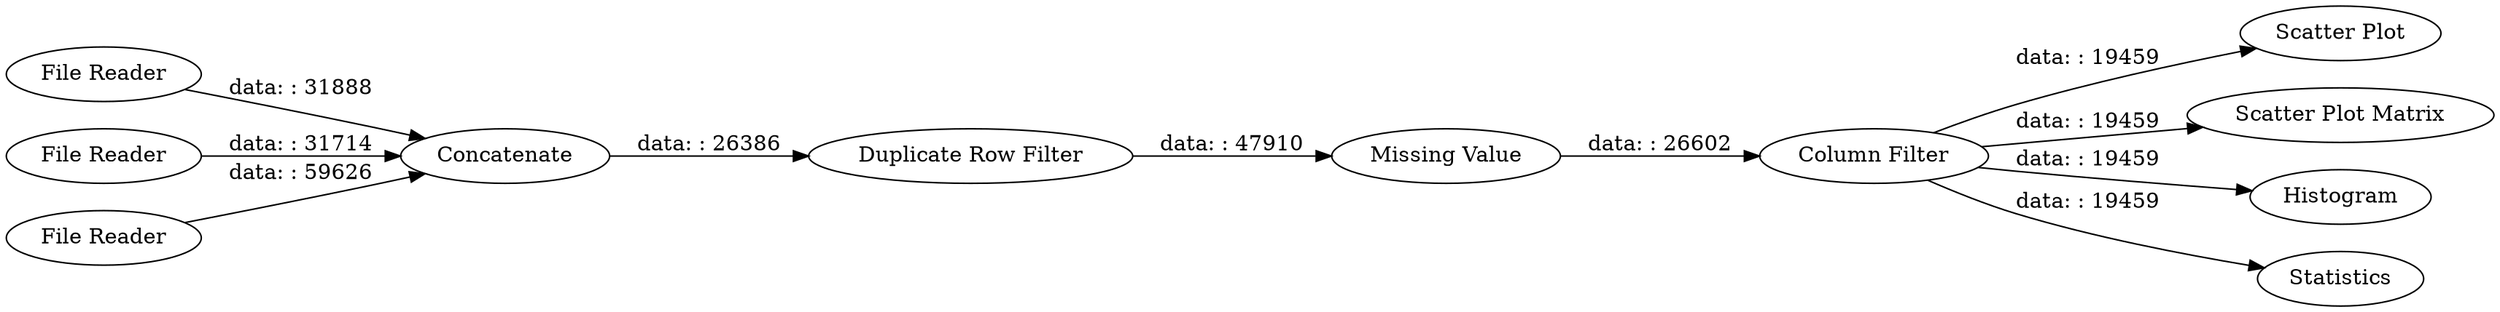 digraph {
	"-9218109709947396075_10" [label="Missing Value"]
	"-9218109709947396075_5" [label="File Reader"]
	"-9218109709947396075_15" [label="Scatter Plot"]
	"-9218109709947396075_12" [label="Column Filter"]
	"-9218109709947396075_16" [label="Scatter Plot Matrix"]
	"-9218109709947396075_8" [label=Concatenate]
	"-9218109709947396075_13" [label=Histogram]
	"-9218109709947396075_9" [label="Duplicate Row Filter"]
	"-9218109709947396075_6" [label="File Reader"]
	"-9218109709947396075_7" [label="File Reader"]
	"-9218109709947396075_14" [label=Statistics]
	"-9218109709947396075_5" -> "-9218109709947396075_8" [label="data: : 31888"]
	"-9218109709947396075_9" -> "-9218109709947396075_10" [label="data: : 47910"]
	"-9218109709947396075_8" -> "-9218109709947396075_9" [label="data: : 26386"]
	"-9218109709947396075_7" -> "-9218109709947396075_8" [label="data: : 59626"]
	"-9218109709947396075_12" -> "-9218109709947396075_15" [label="data: : 19459"]
	"-9218109709947396075_12" -> "-9218109709947396075_13" [label="data: : 19459"]
	"-9218109709947396075_12" -> "-9218109709947396075_14" [label="data: : 19459"]
	"-9218109709947396075_10" -> "-9218109709947396075_12" [label="data: : 26602"]
	"-9218109709947396075_6" -> "-9218109709947396075_8" [label="data: : 31714"]
	"-9218109709947396075_12" -> "-9218109709947396075_16" [label="data: : 19459"]
	rankdir=LR
}
